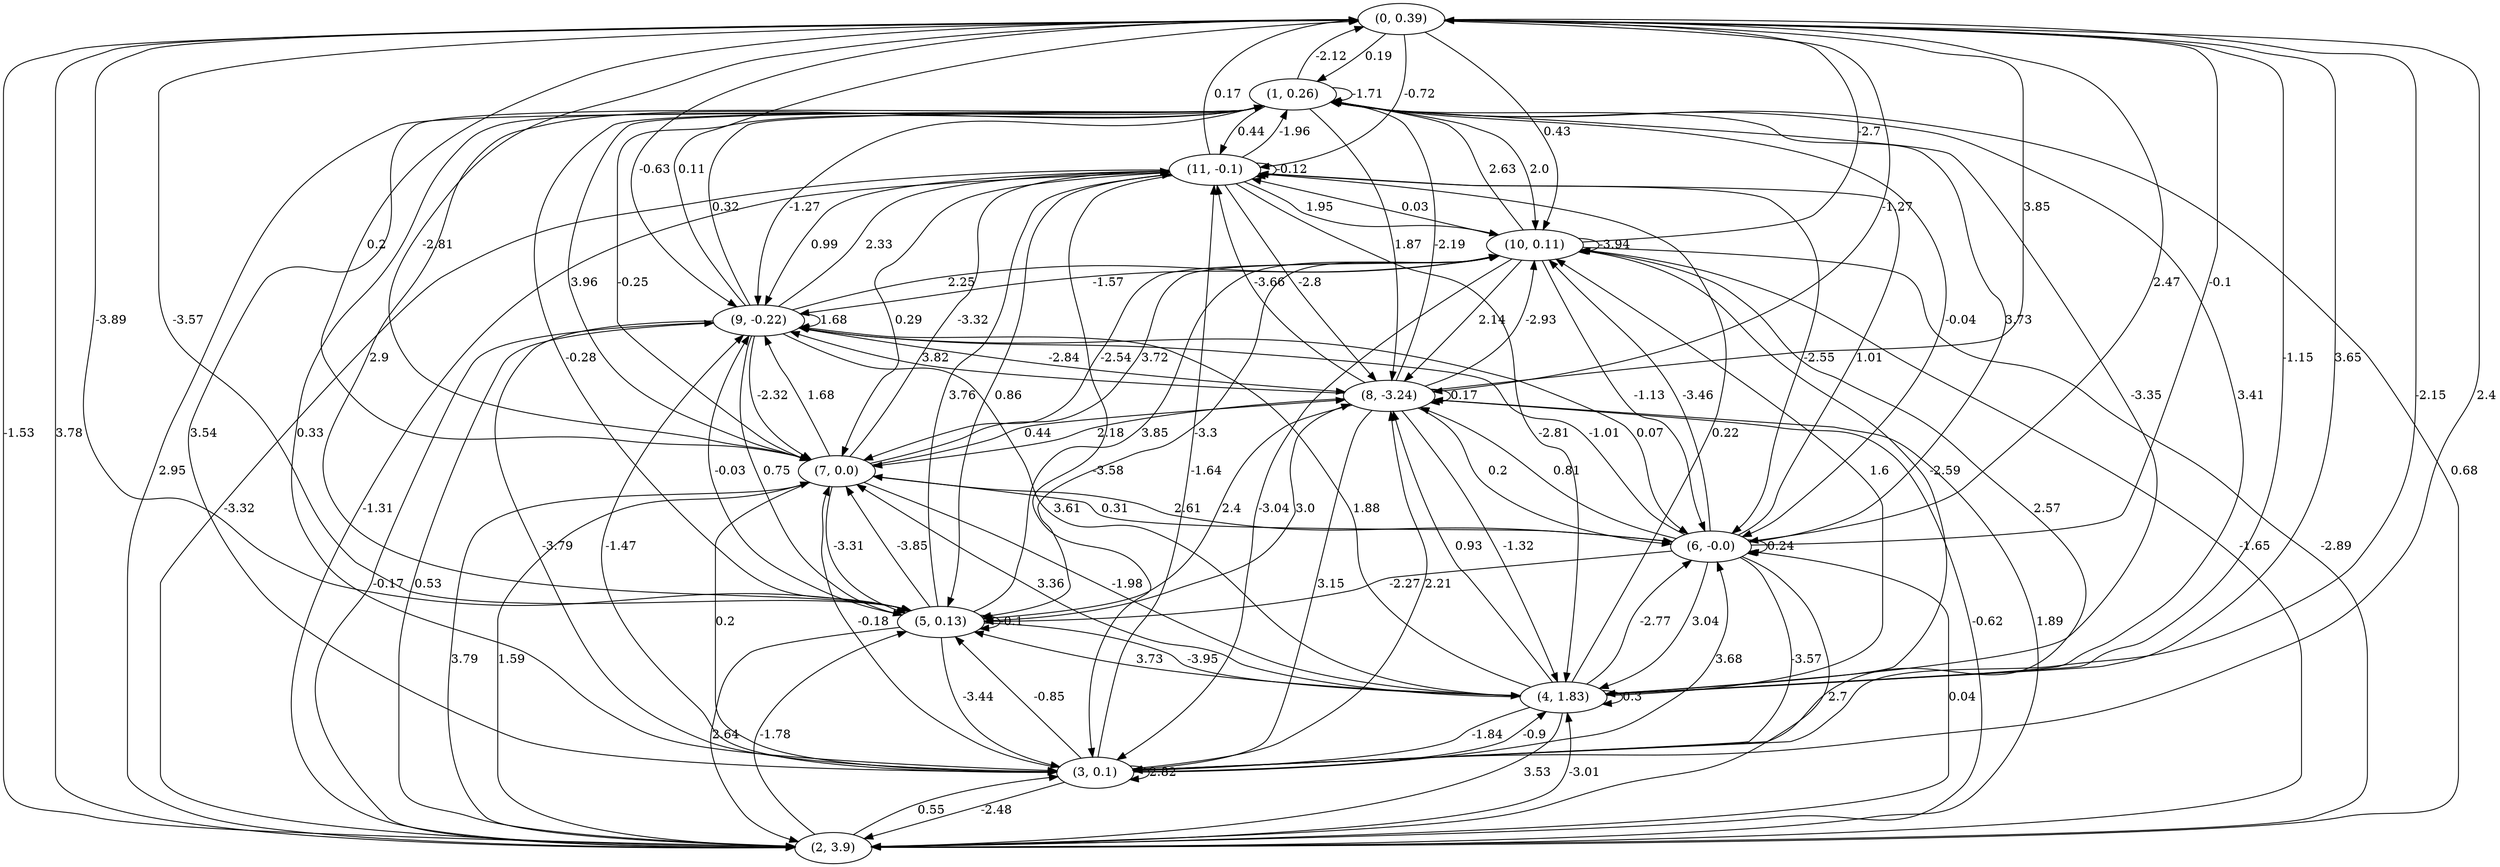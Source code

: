 digraph {
    0 [ label = "(0, 0.39)" ]
    1 [ label = "(1, 0.26)" ]
    2 [ label = "(2, 3.9)" ]
    3 [ label = "(3, 0.1)" ]
    4 [ label = "(4, 1.83)" ]
    5 [ label = "(5, 0.13)" ]
    6 [ label = "(6, -0.0)" ]
    7 [ label = "(7, 0.0)" ]
    8 [ label = "(8, -3.24)" ]
    9 [ label = "(9, -0.22)" ]
    10 [ label = "(10, 0.11)" ]
    11 [ label = "(11, -0.1)" ]
    1 -> 1 [ label = "-1.71" ]
    3 -> 3 [ label = "2.82" ]
    4 -> 4 [ label = "0.3" ]
    5 -> 5 [ label = "-0.1" ]
    6 -> 6 [ label = "0.24" ]
    8 -> 8 [ label = "0.17" ]
    9 -> 9 [ label = "1.68" ]
    10 -> 10 [ label = "-3.94" ]
    11 -> 11 [ label = "-0.12" ]
    1 -> 0 [ label = "-2.12" ]
    2 -> 0 [ label = "3.78" ]
    3 -> 0 [ label = "2.4" ]
    4 -> 0 [ label = "-1.15" ]
    5 -> 0 [ label = "-3.89" ]
    6 -> 0 [ label = "-0.1" ]
    7 -> 0 [ label = "-2.81" ]
    8 -> 0 [ label = "3.85" ]
    9 -> 0 [ label = "0.11" ]
    10 -> 0 [ label = "-2.7" ]
    11 -> 0 [ label = "0.17" ]
    0 -> 1 [ label = "0.19" ]
    2 -> 1 [ label = "0.68" ]
    3 -> 1 [ label = "3.54" ]
    4 -> 1 [ label = "3.41" ]
    5 -> 1 [ label = "2.9" ]
    6 -> 1 [ label = "3.73" ]
    7 -> 1 [ label = "-0.25" ]
    8 -> 1 [ label = "-2.19" ]
    9 -> 1 [ label = "0.32" ]
    10 -> 1 [ label = "2.63" ]
    11 -> 1 [ label = "-1.96" ]
    0 -> 2 [ label = "-1.53" ]
    1 -> 2 [ label = "2.95" ]
    3 -> 2 [ label = "-2.48" ]
    4 -> 2 [ label = "3.53" ]
    5 -> 2 [ label = "2.64" ]
    6 -> 2 [ label = "2.7" ]
    7 -> 2 [ label = "3.79" ]
    8 -> 2 [ label = "-0.62" ]
    9 -> 2 [ label = "-0.17" ]
    10 -> 2 [ label = "-2.89" ]
    11 -> 2 [ label = "-3.32" ]
    0 -> 3 [ label = "-2.15" ]
    1 -> 3 [ label = "0.33" ]
    2 -> 3 [ label = "0.55" ]
    4 -> 3 [ label = "-1.84" ]
    5 -> 3 [ label = "-3.44" ]
    6 -> 3 [ label = "-3.57" ]
    7 -> 3 [ label = "0.2" ]
    8 -> 3 [ label = "3.15" ]
    9 -> 3 [ label = "-3.79" ]
    10 -> 3 [ label = "-3.04" ]
    11 -> 3 [ label = "-3.58" ]
    0 -> 4 [ label = "3.65" ]
    1 -> 4 [ label = "-3.35" ]
    2 -> 4 [ label = "-3.01" ]
    3 -> 4 [ label = "-0.9" ]
    5 -> 4 [ label = "-3.95" ]
    6 -> 4 [ label = "3.04" ]
    7 -> 4 [ label = "-1.98" ]
    8 -> 4 [ label = "-1.32" ]
    9 -> 4 [ label = "3.61" ]
    10 -> 4 [ label = "-2.59" ]
    11 -> 4 [ label = "-2.81" ]
    0 -> 5 [ label = "-3.57" ]
    1 -> 5 [ label = "-0.28" ]
    2 -> 5 [ label = "-1.78" ]
    3 -> 5 [ label = "-0.85" ]
    4 -> 5 [ label = "3.73" ]
    6 -> 5 [ label = "-2.27" ]
    7 -> 5 [ label = "-3.31" ]
    8 -> 5 [ label = "2.4" ]
    9 -> 5 [ label = "0.75" ]
    10 -> 5 [ label = "-3.3" ]
    11 -> 5 [ label = "0.86" ]
    0 -> 6 [ label = "2.47" ]
    1 -> 6 [ label = "-0.04" ]
    2 -> 6 [ label = "0.04" ]
    3 -> 6 [ label = "3.68" ]
    4 -> 6 [ label = "-2.77" ]
    7 -> 6 [ label = "2.61" ]
    8 -> 6 [ label = "0.2" ]
    9 -> 6 [ label = "0.07" ]
    10 -> 6 [ label = "-1.13" ]
    11 -> 6 [ label = "-2.55" ]
    0 -> 7 [ label = "0.2" ]
    1 -> 7 [ label = "3.96" ]
    2 -> 7 [ label = "1.59" ]
    3 -> 7 [ label = "-0.18" ]
    4 -> 7 [ label = "3.36" ]
    5 -> 7 [ label = "-3.85" ]
    6 -> 7 [ label = "0.31" ]
    8 -> 7 [ label = "2.18" ]
    9 -> 7 [ label = "-2.32" ]
    10 -> 7 [ label = "-2.54" ]
    11 -> 7 [ label = "0.29" ]
    0 -> 8 [ label = "-1.27" ]
    1 -> 8 [ label = "1.87" ]
    2 -> 8 [ label = "1.89" ]
    3 -> 8 [ label = "2.21" ]
    4 -> 8 [ label = "0.93" ]
    5 -> 8 [ label = "3.0" ]
    6 -> 8 [ label = "0.81" ]
    7 -> 8 [ label = "0.44" ]
    9 -> 8 [ label = "-2.84" ]
    10 -> 8 [ label = "2.14" ]
    11 -> 8 [ label = "-2.8" ]
    0 -> 9 [ label = "-0.63" ]
    1 -> 9 [ label = "-1.27" ]
    2 -> 9 [ label = "0.53" ]
    3 -> 9 [ label = "-1.47" ]
    4 -> 9 [ label = "1.88" ]
    5 -> 9 [ label = "-0.03" ]
    6 -> 9 [ label = "-1.01" ]
    7 -> 9 [ label = "1.68" ]
    8 -> 9 [ label = "3.82" ]
    10 -> 9 [ label = "-1.57" ]
    11 -> 9 [ label = "0.99" ]
    0 -> 10 [ label = "0.43" ]
    1 -> 10 [ label = "2.0" ]
    2 -> 10 [ label = "-1.65" ]
    3 -> 10 [ label = "2.57" ]
    4 -> 10 [ label = "1.6" ]
    5 -> 10 [ label = "3.85" ]
    6 -> 10 [ label = "-3.46" ]
    7 -> 10 [ label = "3.72" ]
    8 -> 10 [ label = "-2.93" ]
    9 -> 10 [ label = "2.25" ]
    11 -> 10 [ label = "1.95" ]
    0 -> 11 [ label = "-0.72" ]
    1 -> 11 [ label = "0.44" ]
    2 -> 11 [ label = "-1.31" ]
    3 -> 11 [ label = "-1.64" ]
    4 -> 11 [ label = "0.22" ]
    5 -> 11 [ label = "3.76" ]
    6 -> 11 [ label = "1.01" ]
    7 -> 11 [ label = "-3.32" ]
    8 -> 11 [ label = "-3.66" ]
    9 -> 11 [ label = "2.33" ]
    10 -> 11 [ label = "0.03" ]
}

